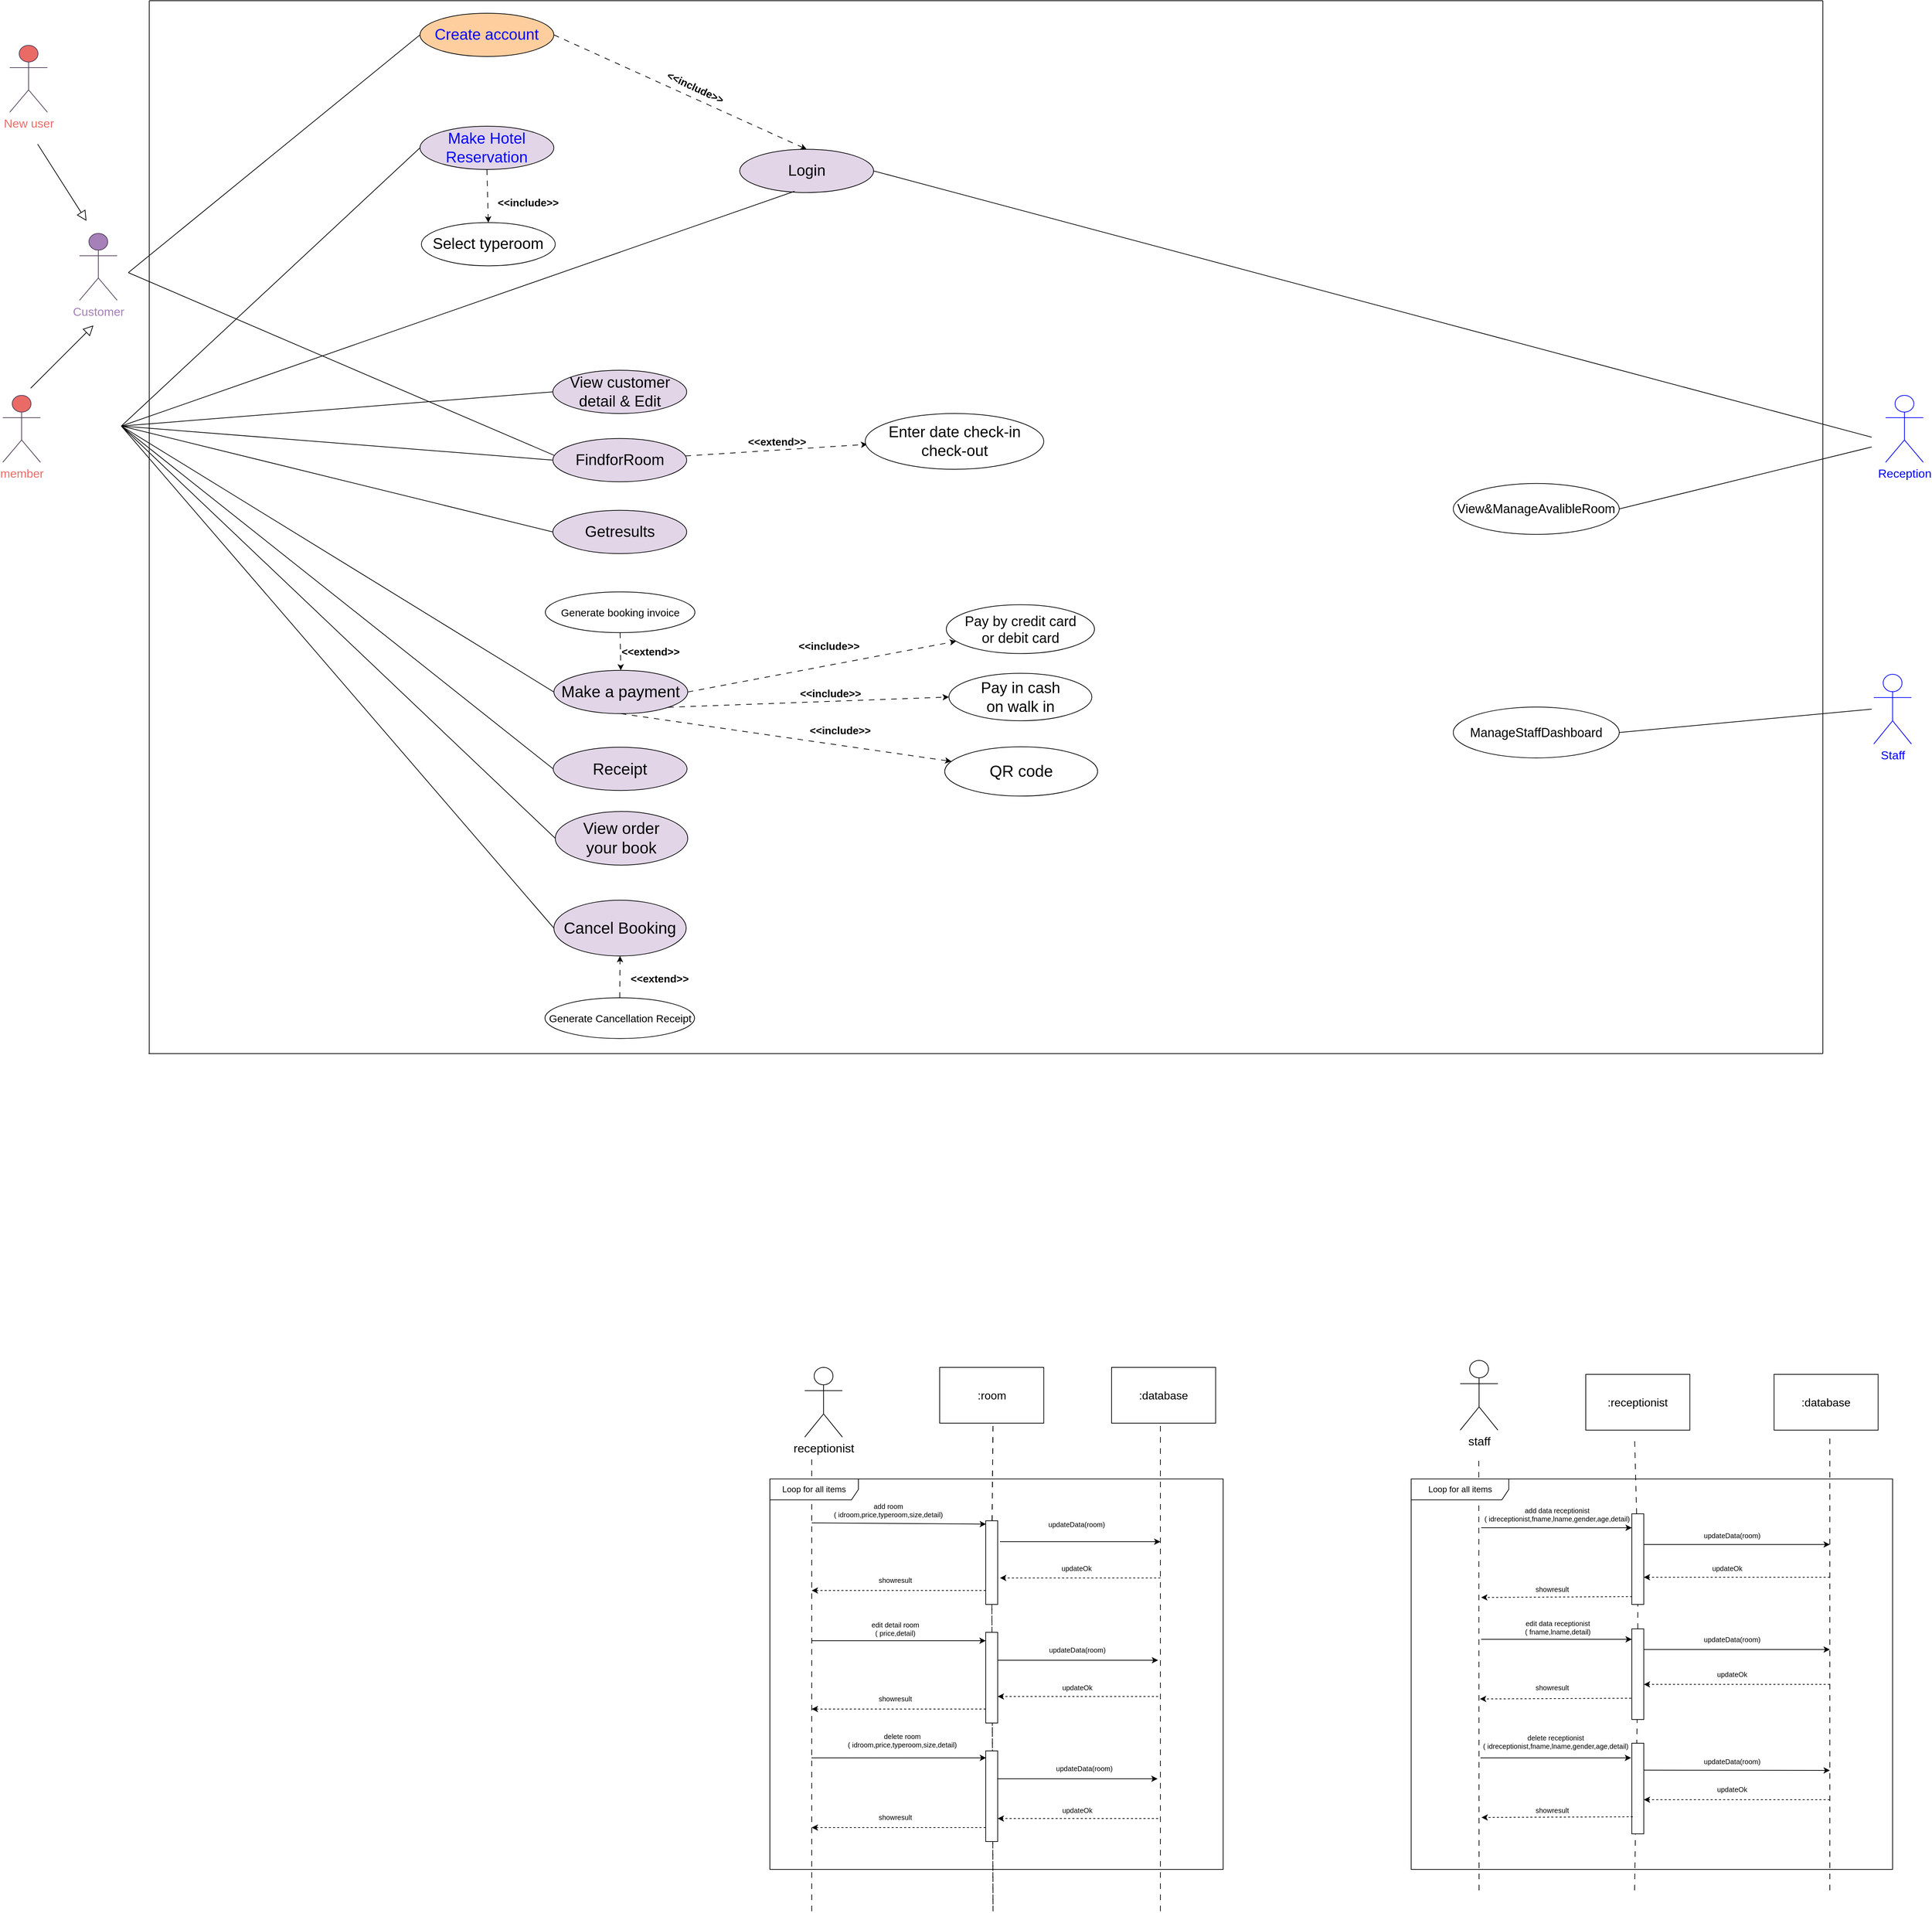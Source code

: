 <mxfile version="23.1.2" type="github">
  <diagram name="Page-1" id="PbKWOQbX_1PaZ53Zm29W">
    <mxGraphModel dx="5101" dy="3103" grid="1" gridSize="10" guides="1" tooltips="1" connect="1" arrows="1" fold="1" page="1" pageScale="1" pageWidth="2336" pageHeight="1654" background="#ffffff" math="0" shadow="0">
      <root>
        <mxCell id="0" />
        <mxCell id="1" parent="0" />
        <mxCell id="sUf9XbAU1CUpJkNU1rNn-33" style="rounded=0;orthogonalLoop=1;jettySize=auto;html=1;exitX=1;exitY=0.5;exitDx=0;exitDy=0;entryX=0.5;entryY=0;entryDx=0;entryDy=0;dashed=1;dashPattern=8 8;" parent="1" source="abd4hCFFGXDO6NItZaRm-3" target="abd4hCFFGXDO6NItZaRm-5" edge="1">
          <mxGeometry relative="1" as="geometry" />
        </mxCell>
        <mxCell id="abd4hCFFGXDO6NItZaRm-3" value="&lt;font style=&quot;font-size: 22px;&quot;&gt;Create account&lt;/font&gt;" style="ellipse;whiteSpace=wrap;html=1;fillColor=#FFCE9F;fontColor=#0000FF;" parent="1" vertex="1">
          <mxGeometry x="138.25" y="-62" width="192" height="62" as="geometry" />
        </mxCell>
        <mxCell id="abd4hCFFGXDO6NItZaRm-5" value="&lt;font style=&quot;font-size: 22px;&quot;&gt;Login&lt;/font&gt;" style="ellipse;whiteSpace=wrap;html=1;fillColor=#E1D5E7;" parent="1" vertex="1">
          <mxGeometry x="596.75" y="133.1" width="192" height="62" as="geometry" />
        </mxCell>
        <mxCell id="HL9QSUcujs9zinH3Ey6S-14" style="edgeStyle=none;shape=connector;rounded=0;orthogonalLoop=1;jettySize=auto;html=1;exitX=0;exitY=0.5;exitDx=0;exitDy=0;labelBackgroundColor=default;fontFamily=Helvetica;fontSize=11;fontColor=default;endArrow=none;endFill=0;" parent="1" source="abd4hCFFGXDO6NItZaRm-7" edge="1">
          <mxGeometry relative="1" as="geometry">
            <mxPoint x="-290" y="530" as="targetPoint" />
          </mxGeometry>
        </mxCell>
        <mxCell id="abd4hCFFGXDO6NItZaRm-7" value="&lt;font style=&quot;font-size: 22px;&quot;&gt;Make Hotel Reservation&lt;/font&gt;" style="ellipse;whiteSpace=wrap;html=1;fillColor=#E1D5E7;fontColor=#0000FF;" parent="1" vertex="1">
          <mxGeometry x="138.25" y="100" width="192" height="62" as="geometry" />
        </mxCell>
        <mxCell id="HL9QSUcujs9zinH3Ey6S-13" style="edgeStyle=none;shape=connector;rounded=0;orthogonalLoop=1;jettySize=auto;html=1;exitX=0;exitY=0.5;exitDx=0;exitDy=0;labelBackgroundColor=default;fontFamily=Helvetica;fontSize=11;fontColor=default;endArrow=none;endFill=0;" parent="1" source="abd4hCFFGXDO6NItZaRm-8" edge="1">
          <mxGeometry relative="1" as="geometry">
            <mxPoint x="-290" y="530" as="targetPoint" />
          </mxGeometry>
        </mxCell>
        <mxCell id="sUf9XbAU1CUpJkNU1rNn-21" value="" style="rounded=0;orthogonalLoop=1;jettySize=auto;html=1;dashed=1;dashPattern=8 8;strokeColor=#000000;" parent="1" source="abd4hCFFGXDO6NItZaRm-8" edge="1">
          <mxGeometry relative="1" as="geometry">
            <mxPoint x="779.588" y="556.277" as="targetPoint" />
          </mxGeometry>
        </mxCell>
        <mxCell id="abd4hCFFGXDO6NItZaRm-8" value="&lt;font style=&quot;font-size: 22px;&quot;&gt;FindforRoom&lt;/font&gt;" style="ellipse;whiteSpace=wrap;html=1;fillColor=#E1D5E7;" parent="1" vertex="1">
          <mxGeometry x="328.75" y="547.9" width="192" height="62" as="geometry" />
        </mxCell>
        <mxCell id="abd4hCFFGXDO6NItZaRm-9" value="&lt;font color=&quot;#a680b8&quot; style=&quot;font-size: 17px;&quot;&gt;Customer&lt;/font&gt;" style="shape=umlActor;verticalLabelPosition=bottom;verticalAlign=top;html=1;outlineConnect=0;strokeColor=#4E3C57;fillColor=#A680B8;" parent="1" vertex="1">
          <mxGeometry x="-350" y="253.73" width="54" height="96" as="geometry" />
        </mxCell>
        <mxCell id="HL9QSUcujs9zinH3Ey6S-16" style="edgeStyle=none;shape=connector;rounded=0;orthogonalLoop=1;jettySize=auto;html=1;exitX=0;exitY=0.5;exitDx=0;exitDy=0;labelBackgroundColor=default;fontFamily=Helvetica;fontSize=11;fontColor=default;endArrow=none;endFill=0;" parent="1" source="abd4hCFFGXDO6NItZaRm-10" edge="1">
          <mxGeometry relative="1" as="geometry">
            <mxPoint x="-290" y="530" as="targetPoint" />
          </mxGeometry>
        </mxCell>
        <mxCell id="sUf9XbAU1CUpJkNU1rNn-3" style="rounded=0;orthogonalLoop=1;jettySize=auto;html=1;exitX=0.5;exitY=1;exitDx=0;exitDy=0;dashed=1;dashPattern=8 8;strokeColor=#000000;" parent="1" source="abd4hCFFGXDO6NItZaRm-10" target="sUf9XbAU1CUpJkNU1rNn-2" edge="1">
          <mxGeometry relative="1" as="geometry" />
        </mxCell>
        <mxCell id="abd4hCFFGXDO6NItZaRm-10" value="&lt;font style=&quot;font-size: 23px;&quot;&gt;Make a payment&lt;/font&gt;" style="ellipse;whiteSpace=wrap;html=1;fillColor=#E1D5E7;" parent="1" vertex="1">
          <mxGeometry x="330.25" y="880.43" width="192" height="62" as="geometry" />
        </mxCell>
        <mxCell id="HL9QSUcujs9zinH3Ey6S-19" style="edgeStyle=none;shape=connector;rounded=0;orthogonalLoop=1;jettySize=auto;html=1;exitX=0;exitY=0.5;exitDx=0;exitDy=0;labelBackgroundColor=default;fontFamily=Helvetica;fontSize=11;fontColor=default;endArrow=none;endFill=0;" parent="1" source="abd4hCFFGXDO6NItZaRm-12" edge="1">
          <mxGeometry relative="1" as="geometry">
            <mxPoint x="-290" y="530" as="targetPoint" />
          </mxGeometry>
        </mxCell>
        <mxCell id="abd4hCFFGXDO6NItZaRm-12" value="&lt;font style=&quot;font-size: 23px;&quot;&gt;View order&lt;br&gt;your book&lt;/font&gt;" style="ellipse;whiteSpace=wrap;html=1;fillColor=#E1D5E7;" parent="1" vertex="1">
          <mxGeometry x="332.25" y="1082.75" width="190" height="77" as="geometry" />
        </mxCell>
        <mxCell id="HL9QSUcujs9zinH3Ey6S-21" style="edgeStyle=none;shape=connector;rounded=0;orthogonalLoop=1;jettySize=auto;html=1;exitX=0;exitY=0.5;exitDx=0;exitDy=0;labelBackgroundColor=default;fontFamily=Helvetica;fontSize=11;fontColor=default;endArrow=none;endFill=0;" parent="1" source="abd4hCFFGXDO6NItZaRm-14" edge="1">
          <mxGeometry relative="1" as="geometry">
            <mxPoint x="-290" y="530" as="targetPoint" />
          </mxGeometry>
        </mxCell>
        <mxCell id="abd4hCFFGXDO6NItZaRm-14" value="&lt;span style=&quot;font-size: 23px;&quot;&gt;Cancel Booking&lt;/span&gt;" style="ellipse;whiteSpace=wrap;html=1;fillColor=#E1D5E7;" parent="1" vertex="1">
          <mxGeometry x="330.25" y="1210" width="189.75" height="80" as="geometry" />
        </mxCell>
        <mxCell id="abd4hCFFGXDO6NItZaRm-17" value="&lt;font style=&quot;font-size: 22px;&quot;&gt;Select typeroom&lt;/font&gt;" style="ellipse;whiteSpace=wrap;html=1;" parent="1" vertex="1">
          <mxGeometry x="140.25" y="238.21" width="192" height="62" as="geometry" />
        </mxCell>
        <mxCell id="abd4hCFFGXDO6NItZaRm-24" value="&lt;font style=&quot;font-size: 20px;&quot;&gt;Pay by credit card&lt;br&gt;or debit card&lt;/font&gt;" style="ellipse;whiteSpace=wrap;html=1;" parent="1" vertex="1">
          <mxGeometry x="893" y="786.27" width="212.5" height="70" as="geometry" />
        </mxCell>
        <mxCell id="abd4hCFFGXDO6NItZaRm-25" value="&lt;font style=&quot;font-size: 22px;&quot;&gt;Pay in cash&lt;br&gt;on walk in&lt;/font&gt;" style="ellipse;whiteSpace=wrap;html=1;" parent="1" vertex="1">
          <mxGeometry x="896.75" y="884.64" width="205" height="68" as="geometry" />
        </mxCell>
        <mxCell id="abd4hCFFGXDO6NItZaRm-28" value="&lt;font color=&quot;#0000ff&quot; style=&quot;font-size: 17px;&quot;&gt;Reception&lt;/font&gt;" style="shape=umlActor;verticalLabelPosition=bottom;verticalAlign=top;html=1;outlineConnect=0;fillColor=none;strokeColor=#0000FF;" parent="1" vertex="1">
          <mxGeometry x="2240" y="486" width="54" height="96" as="geometry" />
        </mxCell>
        <mxCell id="abd4hCFFGXDO6NItZaRm-45" value="&lt;font color=&quot;#0000ff&quot; style=&quot;font-size: 17px;&quot;&gt;Staff&lt;/font&gt;" style="shape=umlActor;verticalLabelPosition=bottom;verticalAlign=top;html=1;outlineConnect=0;strokeColor=#0000FF;" parent="1" vertex="1">
          <mxGeometry x="2223" y="886" width="54" height="100" as="geometry" />
        </mxCell>
        <mxCell id="HL9QSUcujs9zinH3Ey6S-56" value="&lt;span style=&quot;font-size: 15px;&quot;&gt;&lt;b&gt;&amp;lt;&amp;lt;include&amp;gt;&amp;gt;&lt;/b&gt;&lt;/span&gt;" style="text;html=1;strokeColor=none;fillColor=none;align=center;verticalAlign=middle;whiteSpace=wrap;rounded=0;fontSize=11;fontFamily=Helvetica;fontColor=default;rotation=0;" parent="1" vertex="1">
          <mxGeometry x="695.14" y="833.01" width="60" height="23.26" as="geometry" />
        </mxCell>
        <mxCell id="GftgdVyr85LCpUTzxrJk-7" style="edgeStyle=none;shape=connector;rounded=0;orthogonalLoop=1;jettySize=auto;html=1;exitX=1;exitY=0.5;exitDx=0;exitDy=0;labelBackgroundColor=default;fontFamily=Helvetica;fontSize=11;fontColor=default;endArrow=none;endFill=0;strokeColor=#000000;" parent="1" source="GftgdVyr85LCpUTzxrJk-8" edge="1">
          <mxGeometry relative="1" as="geometry">
            <mxPoint x="2220" y="936" as="targetPoint" />
          </mxGeometry>
        </mxCell>
        <mxCell id="GftgdVyr85LCpUTzxrJk-8" value="&lt;font style=&quot;font-size: 18px;&quot;&gt;ManageStaffDashboard&lt;/font&gt;" style="ellipse;whiteSpace=wrap;html=1;strokeColor=#000000;fillColor=#FFFFFF;" parent="1" vertex="1">
          <mxGeometry x="1620" y="933" width="238" height="73" as="geometry" />
        </mxCell>
        <mxCell id="GftgdVyr85LCpUTzxrJk-20" style="edgeStyle=none;shape=connector;rounded=0;orthogonalLoop=1;jettySize=auto;html=1;labelBackgroundColor=default;fontFamily=Helvetica;fontSize=11;fontColor=default;endArrow=none;endFill=0;exitX=1;exitY=0.5;exitDx=0;exitDy=0;" parent="1" source="abd4hCFFGXDO6NItZaRm-5" edge="1">
          <mxGeometry relative="1" as="geometry">
            <mxPoint x="2220" y="546" as="targetPoint" />
            <mxPoint x="1830" y="326" as="sourcePoint" />
          </mxGeometry>
        </mxCell>
        <mxCell id="plUVZPzh_fyqtbzstCr8-10" value="" style="endArrow=none;html=1;rounded=0;" parent="1" edge="1">
          <mxGeometry width="50" height="50" relative="1" as="geometry">
            <mxPoint x="-250" y="1430" as="sourcePoint" />
            <mxPoint x="-250" y="-80" as="targetPoint" />
          </mxGeometry>
        </mxCell>
        <mxCell id="plUVZPzh_fyqtbzstCr8-11" value="" style="endArrow=none;html=1;rounded=0;" parent="1" edge="1">
          <mxGeometry width="50" height="50" relative="1" as="geometry">
            <mxPoint x="-250" y="-80" as="sourcePoint" />
            <mxPoint x="2150" y="-80" as="targetPoint" />
          </mxGeometry>
        </mxCell>
        <mxCell id="plUVZPzh_fyqtbzstCr8-12" value="" style="endArrow=none;html=1;rounded=0;" parent="1" edge="1">
          <mxGeometry width="50" height="50" relative="1" as="geometry">
            <mxPoint x="2150" y="1430" as="sourcePoint" />
            <mxPoint x="2150" y="-80" as="targetPoint" />
          </mxGeometry>
        </mxCell>
        <mxCell id="plUVZPzh_fyqtbzstCr8-13" value="" style="endArrow=none;html=1;rounded=0;" parent="1" edge="1">
          <mxGeometry width="50" height="50" relative="1" as="geometry">
            <mxPoint x="-251" y="1430" as="sourcePoint" />
            <mxPoint x="2150" y="1430" as="targetPoint" />
          </mxGeometry>
        </mxCell>
        <mxCell id="XAenuANLJw4w3M3-tW0u-19" style="edgeStyle=none;shape=connector;rounded=0;orthogonalLoop=1;jettySize=auto;html=1;exitX=1;exitY=0.5;exitDx=0;exitDy=0;labelBackgroundColor=default;fontFamily=Helvetica;fontSize=11;fontColor=default;endArrow=classic;endFill=1;dashed=1;dashPattern=8 8;" parent="1" source="abd4hCFFGXDO6NItZaRm-10" target="abd4hCFFGXDO6NItZaRm-24" edge="1">
          <mxGeometry relative="1" as="geometry">
            <mxPoint x="702.25" y="804.19" as="sourcePoint" />
            <mxPoint x="870.25" y="804.64" as="targetPoint" />
          </mxGeometry>
        </mxCell>
        <mxCell id="XAenuANLJw4w3M3-tW0u-20" style="edgeStyle=none;shape=connector;rounded=0;orthogonalLoop=1;jettySize=auto;html=1;exitX=1;exitY=1;exitDx=0;exitDy=0;labelBackgroundColor=default;fontFamily=Helvetica;fontSize=11;fontColor=default;endArrow=classic;endFill=1;dashed=1;dashPattern=8 8;entryX=0;entryY=0.5;entryDx=0;entryDy=0;" parent="1" source="abd4hCFFGXDO6NItZaRm-10" target="abd4hCFFGXDO6NItZaRm-25" edge="1">
          <mxGeometry relative="1" as="geometry">
            <mxPoint x="1115.25" y="804.11" as="sourcePoint" />
            <mxPoint x="1270.25" y="804.64" as="targetPoint" />
          </mxGeometry>
        </mxCell>
        <mxCell id="XAenuANLJw4w3M3-tW0u-22" value="&lt;font style=&quot;font-size: 18px;&quot;&gt;View&amp;amp;ManageAvalibleRoom&lt;/font&gt;" style="ellipse;whiteSpace=wrap;html=1;strokeColor=#000000;fillColor=#FFFFFF;" parent="1" vertex="1">
          <mxGeometry x="1620" y="612.4" width="238" height="73" as="geometry" />
        </mxCell>
        <mxCell id="XAenuANLJw4w3M3-tW0u-23" style="edgeStyle=none;shape=connector;rounded=0;orthogonalLoop=1;jettySize=auto;html=1;exitX=1;exitY=0.5;exitDx=0;exitDy=0;labelBackgroundColor=default;fontFamily=Helvetica;fontSize=11;fontColor=default;endArrow=none;endFill=0;strokeColor=#000000;" parent="1" source="XAenuANLJw4w3M3-tW0u-22" edge="1">
          <mxGeometry relative="1" as="geometry">
            <mxPoint x="2220" y="560" as="targetPoint" />
            <mxPoint x="2018" y="618" as="sourcePoint" />
          </mxGeometry>
        </mxCell>
        <mxCell id="XAenuANLJw4w3M3-tW0u-25" value="&lt;span style=&quot;font-size: 23px;&quot;&gt;Receipt&lt;/span&gt;" style="ellipse;whiteSpace=wrap;html=1;fillColor=#E1D5E7;" parent="1" vertex="1">
          <mxGeometry x="329.25" y="990.64" width="192" height="62" as="geometry" />
        </mxCell>
        <mxCell id="XAenuANLJw4w3M3-tW0u-26" style="edgeStyle=none;shape=connector;rounded=0;orthogonalLoop=1;jettySize=auto;html=1;exitX=0;exitY=0.5;exitDx=0;exitDy=0;labelBackgroundColor=default;fontFamily=Helvetica;fontSize=11;fontColor=default;endArrow=none;endFill=0;" parent="1" source="XAenuANLJw4w3M3-tW0u-25" edge="1">
          <mxGeometry relative="1" as="geometry">
            <mxPoint x="-290" y="530" as="targetPoint" />
            <mxPoint x="430" y="1054" as="sourcePoint" />
          </mxGeometry>
        </mxCell>
        <mxCell id="sUf9XbAU1CUpJkNU1rNn-2" value="&lt;font style=&quot;font-size: 23px;&quot;&gt;QR code&lt;/font&gt;" style="ellipse;whiteSpace=wrap;html=1;fillColor=#FFFFFF;" parent="1" vertex="1">
          <mxGeometry x="890.75" y="990" width="219.25" height="70.64" as="geometry" />
        </mxCell>
        <mxCell id="sUf9XbAU1CUpJkNU1rNn-4" value="&lt;span style=&quot;font-size: 15px;&quot;&gt;&lt;b&gt;&amp;lt;&amp;lt;include&amp;gt;&amp;gt;&lt;/b&gt;&lt;/span&gt;" style="text;html=1;strokeColor=none;fillColor=none;align=center;verticalAlign=middle;whiteSpace=wrap;rounded=0;fontSize=11;fontFamily=Helvetica;fontColor=default;rotation=0;" parent="1" vertex="1">
          <mxGeometry x="675.89" y="900" width="101.57" height="25.79" as="geometry" />
        </mxCell>
        <mxCell id="sUf9XbAU1CUpJkNU1rNn-20" value="&lt;font style=&quot;font-size: 22px;&quot;&gt;Enter date check-in&lt;br&gt;check-out&lt;br&gt;&lt;/font&gt;" style="ellipse;whiteSpace=wrap;html=1;fillColor=#FFFFFF;" parent="1" vertex="1">
          <mxGeometry x="776.75" y="512" width="256" height="80" as="geometry" />
        </mxCell>
        <mxCell id="sUf9XbAU1CUpJkNU1rNn-22" value="&lt;span style=&quot;font-size: 15px;&quot;&gt;&lt;b&gt;&amp;lt;&amp;lt;extend&amp;gt;&amp;gt;&lt;/b&gt;&lt;/span&gt;" style="text;html=1;strokeColor=none;fillColor=none;align=center;verticalAlign=middle;whiteSpace=wrap;rounded=0;fontSize=11;fontFamily=Helvetica;fontColor=default;rotation=0;" parent="1" vertex="1">
          <mxGeometry x="596.75" y="537.9" width="106.89" height="28.21" as="geometry" />
        </mxCell>
        <mxCell id="sUf9XbAU1CUpJkNU1rNn-23" style="edgeStyle=none;shape=connector;rounded=0;orthogonalLoop=1;jettySize=auto;html=1;labelBackgroundColor=default;fontFamily=Helvetica;fontSize=11;fontColor=default;endArrow=none;endFill=0;exitX=0;exitY=0.5;exitDx=0;exitDy=0;" parent="1" source="sUf9XbAU1CUpJkNU1rNn-24" edge="1">
          <mxGeometry relative="1" as="geometry">
            <mxPoint x="-290" y="530" as="targetPoint" />
            <mxPoint x="410" y="410" as="sourcePoint" />
          </mxGeometry>
        </mxCell>
        <mxCell id="sUf9XbAU1CUpJkNU1rNn-24" value="&lt;font style=&quot;font-size: 22px;&quot;&gt;Getresults&lt;/font&gt;" style="ellipse;whiteSpace=wrap;html=1;fillColor=#E1D5E7;" parent="1" vertex="1">
          <mxGeometry x="328.75" y="650.9" width="192" height="62" as="geometry" />
        </mxCell>
        <mxCell id="k06xVZVF5IvoQffH03tP-1" value="" style="endArrow=classic;html=1;rounded=0;exitX=0.5;exitY=1;exitDx=0;exitDy=0;entryX=0.5;entryY=0;entryDx=0;entryDy=0;dashed=1;dashPattern=8 8;" parent="1" source="abd4hCFFGXDO6NItZaRm-7" target="abd4hCFFGXDO6NItZaRm-17" edge="1">
          <mxGeometry width="50" height="50" relative="1" as="geometry">
            <mxPoint x="119" y="308.21" as="sourcePoint" />
            <mxPoint x="169" y="258.21" as="targetPoint" />
          </mxGeometry>
        </mxCell>
        <mxCell id="k06xVZVF5IvoQffH03tP-2" value="&lt;span style=&quot;font-size: 15px;&quot;&gt;&lt;b&gt;&amp;lt;&amp;lt;include&amp;gt;&amp;gt;&lt;/b&gt;&lt;/span&gt;" style="text;html=1;strokeColor=none;fillColor=none;align=center;verticalAlign=middle;whiteSpace=wrap;rounded=0;fontSize=11;fontFamily=Helvetica;fontColor=default;rotation=0;" parent="1" vertex="1">
          <mxGeometry x="240.0" y="195.1" width="106.89" height="28.21" as="geometry" />
        </mxCell>
        <mxCell id="k06xVZVF5IvoQffH03tP-3" value="" style="endArrow=none;html=1;rounded=0;entryX=0;entryY=0.5;entryDx=0;entryDy=0;" parent="1" target="k06xVZVF5IvoQffH03tP-4" edge="1">
          <mxGeometry width="50" height="50" relative="1" as="geometry">
            <mxPoint x="-290" y="530" as="sourcePoint" />
            <mxPoint x="270" y="490" as="targetPoint" />
          </mxGeometry>
        </mxCell>
        <mxCell id="k06xVZVF5IvoQffH03tP-4" value="&lt;font style=&quot;font-size: 22px;&quot;&gt;View customer detail &amp;amp; Edit&lt;/font&gt;" style="ellipse;whiteSpace=wrap;html=1;fillColor=#E1D5E7;" parent="1" vertex="1">
          <mxGeometry x="328.75" y="450" width="192" height="62" as="geometry" />
        </mxCell>
        <mxCell id="k06xVZVF5IvoQffH03tP-6" value="&lt;font style=&quot;font-size: 15px;&quot;&gt;Generate booking invoice&lt;/font&gt;" style="ellipse;whiteSpace=wrap;html=1;" parent="1" vertex="1">
          <mxGeometry x="318" y="767.9" width="214.5" height="58.37" as="geometry" />
        </mxCell>
        <mxCell id="k06xVZVF5IvoQffH03tP-7" style="edgeStyle=none;shape=connector;rounded=0;orthogonalLoop=1;jettySize=auto;html=1;exitX=0.5;exitY=1;exitDx=0;exitDy=0;labelBackgroundColor=default;fontFamily=Helvetica;fontSize=11;fontColor=default;endArrow=classic;endFill=1;dashed=1;dashPattern=8 8;entryX=0.5;entryY=0;entryDx=0;entryDy=0;" parent="1" source="k06xVZVF5IvoQffH03tP-6" target="abd4hCFFGXDO6NItZaRm-10" edge="1">
          <mxGeometry relative="1" as="geometry">
            <mxPoint x="431.25" y="854.64" as="sourcePoint" />
            <mxPoint x="599.25" y="855.09" as="targetPoint" />
          </mxGeometry>
        </mxCell>
        <mxCell id="k06xVZVF5IvoQffH03tP-8" value="&lt;span style=&quot;font-size: 15px;&quot;&gt;&lt;b&gt;&amp;lt;&amp;lt;extend&amp;gt;&amp;gt;&lt;/b&gt;&lt;/span&gt;" style="text;html=1;strokeColor=none;fillColor=none;align=center;verticalAlign=middle;whiteSpace=wrap;rounded=0;fontSize=11;fontFamily=Helvetica;fontColor=default;rotation=0;" parent="1" vertex="1">
          <mxGeometry x="439.25" y="841.64" width="60" height="23.26" as="geometry" />
        </mxCell>
        <mxCell id="k06xVZVF5IvoQffH03tP-10" value="&lt;font style=&quot;font-size: 15px;&quot;&gt;Generate Cancellation Receipt&lt;/font&gt;" style="ellipse;whiteSpace=wrap;html=1;" parent="1" vertex="1">
          <mxGeometry x="317.5" y="1350" width="214.5" height="58.37" as="geometry" />
        </mxCell>
        <mxCell id="k06xVZVF5IvoQffH03tP-11" value="" style="endArrow=classic;html=1;rounded=0;exitX=0.5;exitY=0;exitDx=0;exitDy=0;entryX=0.5;entryY=1;entryDx=0;entryDy=0;dashed=1;dashPattern=8 8;" parent="1" source="k06xVZVF5IvoQffH03tP-10" target="abd4hCFFGXDO6NItZaRm-14" edge="1">
          <mxGeometry width="50" height="50" relative="1" as="geometry">
            <mxPoint x="560" y="1360" as="sourcePoint" />
            <mxPoint x="610" y="1310" as="targetPoint" />
          </mxGeometry>
        </mxCell>
        <mxCell id="k06xVZVF5IvoQffH03tP-12" value="&lt;span style=&quot;font-size: 15px;&quot;&gt;&lt;b&gt;&amp;lt;&amp;lt;extend&amp;gt;&amp;gt;&lt;/b&gt;&lt;/span&gt;" style="text;html=1;strokeColor=none;fillColor=none;align=center;verticalAlign=middle;whiteSpace=wrap;rounded=0;fontSize=11;fontFamily=Helvetica;fontColor=default;rotation=0;" parent="1" vertex="1">
          <mxGeometry x="452.11" y="1310" width="60" height="23.26" as="geometry" />
        </mxCell>
        <mxCell id="k06xVZVF5IvoQffH03tP-13" value="&lt;span style=&quot;font-size: 15px;&quot;&gt;&lt;b&gt;&amp;lt;&amp;lt;include&amp;gt;&amp;gt;&lt;/b&gt;&lt;/span&gt;" style="text;html=1;strokeColor=none;fillColor=none;align=center;verticalAlign=middle;whiteSpace=wrap;rounded=0;fontSize=11;fontFamily=Helvetica;fontColor=default;rotation=0;" parent="1" vertex="1">
          <mxGeometry x="690" y="952.64" width="101.57" height="25.79" as="geometry" />
        </mxCell>
        <mxCell id="k06xVZVF5IvoQffH03tP-17" value="&lt;font color=&quot;#ea6b66&quot; style=&quot;font-size: 17px;&quot;&gt;New user&lt;/font&gt;" style="shape=umlActor;verticalLabelPosition=bottom;verticalAlign=top;html=1;outlineConnect=0;strokeColor=#4E3C57;fillColor=#EA6B66;" parent="1" vertex="1">
          <mxGeometry x="-450" y="-16.06" width="54" height="96" as="geometry" />
        </mxCell>
        <mxCell id="k06xVZVF5IvoQffH03tP-19" value="" style="endArrow=block;endFill=0;endSize=12;html=1;rounded=0;" parent="1" edge="1">
          <mxGeometry width="160" relative="1" as="geometry">
            <mxPoint x="-410" y="125.73" as="sourcePoint" />
            <mxPoint x="-340" y="235.73" as="targetPoint" />
          </mxGeometry>
        </mxCell>
        <mxCell id="k06xVZVF5IvoQffH03tP-20" value="&lt;font color=&quot;#ea6b66&quot; style=&quot;font-size: 17px;&quot;&gt;member&lt;/font&gt;" style="shape=umlActor;verticalLabelPosition=bottom;verticalAlign=top;html=1;outlineConnect=0;strokeColor=#4E3C57;fillColor=#EA6B66;" parent="1" vertex="1">
          <mxGeometry x="-460" y="486" width="54" height="96" as="geometry" />
        </mxCell>
        <mxCell id="k06xVZVF5IvoQffH03tP-21" value="" style="endArrow=block;endFill=0;endSize=12;html=1;rounded=0;" parent="1" edge="1">
          <mxGeometry width="160" relative="1" as="geometry">
            <mxPoint x="-420" y="475.73" as="sourcePoint" />
            <mxPoint x="-330" y="385.73" as="targetPoint" />
          </mxGeometry>
        </mxCell>
        <mxCell id="k06xVZVF5IvoQffH03tP-26" style="edgeStyle=none;shape=connector;rounded=0;orthogonalLoop=1;jettySize=auto;html=1;labelBackgroundColor=default;fontFamily=Helvetica;fontSize=11;fontColor=default;endArrow=none;endFill=0;exitX=0;exitY=0.5;exitDx=0;exitDy=0;" parent="1" source="abd4hCFFGXDO6NItZaRm-3" edge="1">
          <mxGeometry relative="1" as="geometry">
            <mxPoint x="-280" y="310" as="targetPoint" />
            <mxPoint x="50" y="60" as="sourcePoint" />
          </mxGeometry>
        </mxCell>
        <mxCell id="k06xVZVF5IvoQffH03tP-27" style="edgeStyle=none;shape=connector;rounded=0;orthogonalLoop=1;jettySize=auto;html=1;labelBackgroundColor=default;fontFamily=Helvetica;fontSize=11;fontColor=default;endArrow=none;endFill=0;exitX=0.009;exitY=0.388;exitDx=0;exitDy=0;exitPerimeter=0;" parent="1" source="abd4hCFFGXDO6NItZaRm-8" edge="1">
          <mxGeometry relative="1" as="geometry">
            <mxPoint x="-280" y="310" as="targetPoint" />
            <mxPoint x="148" y="-21" as="sourcePoint" />
          </mxGeometry>
        </mxCell>
        <mxCell id="k06xVZVF5IvoQffH03tP-28" value="&lt;span style=&quot;font-size: 15px;&quot;&gt;&lt;b&gt;&amp;lt;&amp;lt;include&amp;gt;&amp;gt;&lt;/b&gt;&lt;/span&gt;" style="text;html=1;strokeColor=none;fillColor=none;align=center;verticalAlign=middle;whiteSpace=wrap;rounded=0;fontSize=11;fontFamily=Helvetica;fontColor=default;rotation=25;" parent="1" vertex="1">
          <mxGeometry x="480.0" y="30" width="106.89" height="28.21" as="geometry" />
        </mxCell>
        <mxCell id="k06xVZVF5IvoQffH03tP-29" style="edgeStyle=none;shape=connector;rounded=0;orthogonalLoop=1;jettySize=auto;html=1;exitX=0.409;exitY=0.972;exitDx=0;exitDy=0;labelBackgroundColor=default;fontFamily=Helvetica;fontSize=11;fontColor=default;endArrow=none;endFill=0;exitPerimeter=0;" parent="1" source="abd4hCFFGXDO6NItZaRm-5" edge="1">
          <mxGeometry relative="1" as="geometry">
            <mxPoint x="-290" y="530" as="targetPoint" />
            <mxPoint x="148" y="141" as="sourcePoint" />
          </mxGeometry>
        </mxCell>
        <mxCell id="LDZYVJZa4g1esqXV7Ub2-2" value="&lt;font style=&quot;font-size: 17px;&quot;&gt;staff&lt;/font&gt;" style="shape=umlActor;verticalLabelPosition=bottom;verticalAlign=top;html=1;outlineConnect=0;strokeColor=#000000;" vertex="1" parent="1">
          <mxGeometry x="1630" y="1870" width="54" height="100" as="geometry" />
        </mxCell>
        <mxCell id="LDZYVJZa4g1esqXV7Ub2-5" value="&lt;span style=&quot;font-size: 16px;&quot;&gt;:room&lt;/span&gt;" style="rounded=0;whiteSpace=wrap;html=1;" vertex="1" parent="1">
          <mxGeometry x="883.5" y="1880" width="149.25" height="80" as="geometry" />
        </mxCell>
        <mxCell id="LDZYVJZa4g1esqXV7Ub2-6" value="" style="endArrow=none;html=1;rounded=0;dashed=1;dashPattern=8 8;" edge="1" parent="1">
          <mxGeometry width="50" height="50" relative="1" as="geometry">
            <mxPoint x="700" y="2660" as="sourcePoint" />
            <mxPoint x="700" y="2010" as="targetPoint" />
          </mxGeometry>
        </mxCell>
        <mxCell id="LDZYVJZa4g1esqXV7Ub2-7" value="" style="endArrow=none;html=1;rounded=0;dashed=1;dashPattern=8 8;" edge="1" parent="1" source="LDZYVJZa4g1esqXV7Ub2-13">
          <mxGeometry width="50" height="50" relative="1" as="geometry">
            <mxPoint x="960" y="2650" as="sourcePoint" />
            <mxPoint x="960" y="1960" as="targetPoint" />
          </mxGeometry>
        </mxCell>
        <mxCell id="LDZYVJZa4g1esqXV7Ub2-8" value="&lt;span style=&quot;font-size: 16px;&quot;&gt;:database&lt;/span&gt;" style="rounded=0;whiteSpace=wrap;html=1;" vertex="1" parent="1">
          <mxGeometry x="1130" y="1880" width="149.25" height="80" as="geometry" />
        </mxCell>
        <mxCell id="LDZYVJZa4g1esqXV7Ub2-9" value="" style="endArrow=none;html=1;rounded=0;dashed=1;dashPattern=8 8;" edge="1" parent="1" source="LDZYVJZa4g1esqXV7Ub2-13">
          <mxGeometry width="50" height="50" relative="1" as="geometry">
            <mxPoint x="960" y="2650" as="sourcePoint" />
            <mxPoint x="960" y="1960" as="targetPoint" />
          </mxGeometry>
        </mxCell>
        <mxCell id="LDZYVJZa4g1esqXV7Ub2-10" value="" style="endArrow=none;html=1;rounded=0;dashed=1;dashPattern=8 8;" edge="1" parent="1">
          <mxGeometry width="50" height="50" relative="1" as="geometry">
            <mxPoint x="1200" y="2660" as="sourcePoint" />
            <mxPoint x="1200" y="1960" as="targetPoint" />
          </mxGeometry>
        </mxCell>
        <mxCell id="LDZYVJZa4g1esqXV7Ub2-14" value="" style="endArrow=none;html=1;rounded=0;dashed=1;dashPattern=8 8;" edge="1" parent="1" target="LDZYVJZa4g1esqXV7Ub2-13">
          <mxGeometry width="50" height="50" relative="1" as="geometry">
            <mxPoint x="960" y="2650" as="sourcePoint" />
            <mxPoint x="960" y="1960" as="targetPoint" />
          </mxGeometry>
        </mxCell>
        <mxCell id="LDZYVJZa4g1esqXV7Ub2-15" value="" style="endArrow=none;html=1;rounded=0;dashed=1;dashPattern=8 8;" edge="1" parent="1" target="LDZYVJZa4g1esqXV7Ub2-13">
          <mxGeometry width="50" height="50" relative="1" as="geometry">
            <mxPoint x="960" y="2660" as="sourcePoint" />
            <mxPoint x="960" y="1960" as="targetPoint" />
          </mxGeometry>
        </mxCell>
        <mxCell id="LDZYVJZa4g1esqXV7Ub2-13" value="" style="rounded=0;whiteSpace=wrap;html=1;" vertex="1" parent="1">
          <mxGeometry x="949.53" y="2100" width="17.19" height="120" as="geometry" />
        </mxCell>
        <mxCell id="LDZYVJZa4g1esqXV7Ub2-19" value="Loop for all items" style="shape=umlFrame;whiteSpace=wrap;html=1;pointerEvents=0;width=127;height=30;" vertex="1" parent="1">
          <mxGeometry x="640" y="2040" width="650" height="560" as="geometry" />
        </mxCell>
        <mxCell id="LDZYVJZa4g1esqXV7Ub2-20" value="" style="endArrow=classic;html=1;rounded=0;entryX=0.021;entryY=0.04;entryDx=0;entryDy=0;entryPerimeter=0;" edge="1" parent="1" target="LDZYVJZa4g1esqXV7Ub2-13">
          <mxGeometry width="50" height="50" relative="1" as="geometry">
            <mxPoint x="700" y="2103" as="sourcePoint" />
            <mxPoint x="810" y="2120" as="targetPoint" />
          </mxGeometry>
        </mxCell>
        <mxCell id="LDZYVJZa4g1esqXV7Ub2-23" value="add room&lt;br style=&quot;font-size: 10px;&quot;&gt;( idroom,price,typeroom,size,detail)" style="text;html=1;strokeColor=none;fillColor=none;align=center;verticalAlign=middle;whiteSpace=wrap;rounded=0;fontSize=10;" vertex="1" parent="1">
          <mxGeometry x="710" y="2070" width="200" height="30" as="geometry" />
        </mxCell>
        <mxCell id="LDZYVJZa4g1esqXV7Ub2-25" value="" style="endArrow=classic;html=1;rounded=0;" edge="1" parent="1">
          <mxGeometry width="50" height="50" relative="1" as="geometry">
            <mxPoint x="970" y="2130" as="sourcePoint" />
            <mxPoint x="1200" y="2130" as="targetPoint" />
          </mxGeometry>
        </mxCell>
        <mxCell id="LDZYVJZa4g1esqXV7Ub2-26" value="updateData(room)" style="text;html=1;strokeColor=none;fillColor=none;align=center;verticalAlign=middle;whiteSpace=wrap;rounded=0;fontSize=10;" vertex="1" parent="1">
          <mxGeometry x="980" y="2090" width="200" height="30" as="geometry" />
        </mxCell>
        <mxCell id="LDZYVJZa4g1esqXV7Ub2-27" value="" style="endArrow=classic;html=1;rounded=0;entryX=1.191;entryY=0.683;entryDx=0;entryDy=0;dashed=1;entryPerimeter=0;" edge="1" parent="1" target="LDZYVJZa4g1esqXV7Ub2-13">
          <mxGeometry width="50" height="50" relative="1" as="geometry">
            <mxPoint x="1200" y="2182" as="sourcePoint" />
            <mxPoint x="1180" y="2140" as="targetPoint" />
          </mxGeometry>
        </mxCell>
        <mxCell id="LDZYVJZa4g1esqXV7Ub2-28" value="updateOk" style="text;html=1;strokeColor=none;fillColor=none;align=center;verticalAlign=middle;whiteSpace=wrap;rounded=0;fontSize=10;" vertex="1" parent="1">
          <mxGeometry x="980" y="2153" width="200" height="30" as="geometry" />
        </mxCell>
        <mxCell id="LDZYVJZa4g1esqXV7Ub2-29" value="" style="endArrow=classic;html=1;rounded=0;dashed=1;" edge="1" parent="1">
          <mxGeometry width="50" height="50" relative="1" as="geometry">
            <mxPoint x="949.53" y="2200" as="sourcePoint" />
            <mxPoint x="700" y="2200" as="targetPoint" />
          </mxGeometry>
        </mxCell>
        <mxCell id="LDZYVJZa4g1esqXV7Ub2-31" value="showresult" style="text;html=1;strokeColor=none;fillColor=none;align=center;verticalAlign=middle;whiteSpace=wrap;rounded=0;fontSize=10;" vertex="1" parent="1">
          <mxGeometry x="720" y="2170" width="200" height="30" as="geometry" />
        </mxCell>
        <mxCell id="LDZYVJZa4g1esqXV7Ub2-32" value="" style="rounded=0;whiteSpace=wrap;html=1;" vertex="1" parent="1">
          <mxGeometry x="949.53" y="2260" width="17.19" height="130" as="geometry" />
        </mxCell>
        <mxCell id="LDZYVJZa4g1esqXV7Ub2-33" value="" style="endArrow=classic;html=1;rounded=0;entryX=0.021;entryY=0.04;entryDx=0;entryDy=0;entryPerimeter=0;" edge="1" parent="1">
          <mxGeometry width="50" height="50" relative="1" as="geometry">
            <mxPoint x="700" y="2272" as="sourcePoint" />
            <mxPoint x="949.53" y="2272" as="targetPoint" />
          </mxGeometry>
        </mxCell>
        <mxCell id="LDZYVJZa4g1esqXV7Ub2-34" value="edit detail room&lt;br style=&quot;font-size: 10px;&quot;&gt;( price,detail)" style="text;html=1;strokeColor=none;fillColor=none;align=center;verticalAlign=middle;whiteSpace=wrap;rounded=0;fontSize=10;" vertex="1" parent="1">
          <mxGeometry x="720" y="2240" width="200" height="30" as="geometry" />
        </mxCell>
        <mxCell id="LDZYVJZa4g1esqXV7Ub2-35" value="" style="endArrow=classic;html=1;rounded=0;" edge="1" parent="1">
          <mxGeometry width="50" height="50" relative="1" as="geometry">
            <mxPoint x="966.72" y="2300" as="sourcePoint" />
            <mxPoint x="1196.72" y="2300" as="targetPoint" />
          </mxGeometry>
        </mxCell>
        <mxCell id="LDZYVJZa4g1esqXV7Ub2-37" value="updateData(room)" style="text;html=1;strokeColor=none;fillColor=none;align=center;verticalAlign=middle;whiteSpace=wrap;rounded=0;fontSize=10;" vertex="1" parent="1">
          <mxGeometry x="981" y="2270" width="200" height="30" as="geometry" />
        </mxCell>
        <mxCell id="LDZYVJZa4g1esqXV7Ub2-38" value="" style="endArrow=classic;html=1;rounded=0;entryX=1.191;entryY=0.683;entryDx=0;entryDy=0;dashed=1;entryPerimeter=0;" edge="1" parent="1">
          <mxGeometry width="50" height="50" relative="1" as="geometry">
            <mxPoint x="1196.72" y="2352" as="sourcePoint" />
            <mxPoint x="966.72" y="2352" as="targetPoint" />
          </mxGeometry>
        </mxCell>
        <mxCell id="LDZYVJZa4g1esqXV7Ub2-39" value="updateOk" style="text;html=1;strokeColor=none;fillColor=none;align=center;verticalAlign=middle;whiteSpace=wrap;rounded=0;fontSize=10;" vertex="1" parent="1">
          <mxGeometry x="981" y="2324" width="200" height="30" as="geometry" />
        </mxCell>
        <mxCell id="LDZYVJZa4g1esqXV7Ub2-40" value="" style="endArrow=classic;html=1;rounded=0;dashed=1;" edge="1" parent="1">
          <mxGeometry width="50" height="50" relative="1" as="geometry">
            <mxPoint x="949.53" y="2370" as="sourcePoint" />
            <mxPoint x="700" y="2370" as="targetPoint" />
          </mxGeometry>
        </mxCell>
        <mxCell id="LDZYVJZa4g1esqXV7Ub2-42" value="showresult" style="text;html=1;strokeColor=none;fillColor=none;align=center;verticalAlign=middle;whiteSpace=wrap;rounded=0;fontSize=10;" vertex="1" parent="1">
          <mxGeometry x="720" y="2340" width="200" height="30" as="geometry" />
        </mxCell>
        <mxCell id="LDZYVJZa4g1esqXV7Ub2-43" value="" style="rounded=0;whiteSpace=wrap;html=1;" vertex="1" parent="1">
          <mxGeometry x="949.53" y="2430" width="17.19" height="130" as="geometry" />
        </mxCell>
        <mxCell id="LDZYVJZa4g1esqXV7Ub2-44" value="" style="endArrow=classic;html=1;rounded=0;" edge="1" parent="1">
          <mxGeometry width="50" height="50" relative="1" as="geometry">
            <mxPoint x="699.53" y="2440" as="sourcePoint" />
            <mxPoint x="950" y="2440" as="targetPoint" />
          </mxGeometry>
        </mxCell>
        <mxCell id="LDZYVJZa4g1esqXV7Ub2-45" value="delete room&lt;br style=&quot;font-size: 10px;&quot;&gt;( idroom,price,typeroom,size,detail)" style="text;html=1;strokeColor=none;fillColor=none;align=center;verticalAlign=middle;whiteSpace=wrap;rounded=0;fontSize=10;" vertex="1" parent="1">
          <mxGeometry x="730" y="2400" width="200" height="30" as="geometry" />
        </mxCell>
        <mxCell id="LDZYVJZa4g1esqXV7Ub2-46" value="" style="endArrow=classic;html=1;rounded=0;" edge="1" parent="1">
          <mxGeometry width="50" height="50" relative="1" as="geometry">
            <mxPoint x="966" y="2470" as="sourcePoint" />
            <mxPoint x="1196" y="2470" as="targetPoint" />
          </mxGeometry>
        </mxCell>
        <mxCell id="LDZYVJZa4g1esqXV7Ub2-47" value="updateData(room)" style="text;html=1;strokeColor=none;fillColor=none;align=center;verticalAlign=middle;whiteSpace=wrap;rounded=0;fontSize=10;" vertex="1" parent="1">
          <mxGeometry x="991" y="2440" width="200" height="30" as="geometry" />
        </mxCell>
        <mxCell id="LDZYVJZa4g1esqXV7Ub2-48" value="" style="endArrow=classic;html=1;rounded=0;entryX=1.191;entryY=0.683;entryDx=0;entryDy=0;dashed=1;entryPerimeter=0;" edge="1" parent="1">
          <mxGeometry width="50" height="50" relative="1" as="geometry">
            <mxPoint x="1196.72" y="2527" as="sourcePoint" />
            <mxPoint x="966.72" y="2527" as="targetPoint" />
          </mxGeometry>
        </mxCell>
        <mxCell id="LDZYVJZa4g1esqXV7Ub2-49" value="updateOk" style="text;html=1;strokeColor=none;fillColor=none;align=center;verticalAlign=middle;whiteSpace=wrap;rounded=0;fontSize=10;" vertex="1" parent="1">
          <mxGeometry x="981" y="2500" width="200" height="30" as="geometry" />
        </mxCell>
        <mxCell id="LDZYVJZa4g1esqXV7Ub2-50" value="" style="endArrow=classic;html=1;rounded=0;dashed=1;" edge="1" parent="1">
          <mxGeometry width="50" height="50" relative="1" as="geometry">
            <mxPoint x="949.53" y="2540" as="sourcePoint" />
            <mxPoint x="700" y="2540" as="targetPoint" />
          </mxGeometry>
        </mxCell>
        <mxCell id="LDZYVJZa4g1esqXV7Ub2-51" value="showresult" style="text;html=1;strokeColor=none;fillColor=none;align=center;verticalAlign=middle;whiteSpace=wrap;rounded=0;fontSize=10;" vertex="1" parent="1">
          <mxGeometry x="720" y="2510" width="200" height="30" as="geometry" />
        </mxCell>
        <mxCell id="LDZYVJZa4g1esqXV7Ub2-52" value="&lt;font style=&quot;font-size: 17px;&quot;&gt;receptionist&lt;/font&gt;" style="shape=umlActor;verticalLabelPosition=bottom;verticalAlign=top;html=1;outlineConnect=0;strokeColor=#000000;" vertex="1" parent="1">
          <mxGeometry x="690" y="1880" width="54" height="100" as="geometry" />
        </mxCell>
        <mxCell id="LDZYVJZa4g1esqXV7Ub2-53" value="&lt;span style=&quot;font-size: 16px;&quot;&gt;:receptionist&lt;/span&gt;" style="rounded=0;whiteSpace=wrap;html=1;" vertex="1" parent="1">
          <mxGeometry x="1810" y="1890" width="149.25" height="80" as="geometry" />
        </mxCell>
        <mxCell id="LDZYVJZa4g1esqXV7Ub2-54" value="&lt;span style=&quot;font-size: 16px;&quot;&gt;:database&lt;/span&gt;" style="rounded=0;whiteSpace=wrap;html=1;" vertex="1" parent="1">
          <mxGeometry x="2080" y="1890" width="149.25" height="80" as="geometry" />
        </mxCell>
        <mxCell id="LDZYVJZa4g1esqXV7Ub2-55" value="" style="endArrow=none;html=1;rounded=0;dashed=1;dashPattern=8 8;" edge="1" parent="1">
          <mxGeometry width="50" height="50" relative="1" as="geometry">
            <mxPoint x="1657" y="2630" as="sourcePoint" />
            <mxPoint x="1656.58" y="2010" as="targetPoint" />
          </mxGeometry>
        </mxCell>
        <mxCell id="LDZYVJZa4g1esqXV7Ub2-56" value="" style="endArrow=none;html=1;rounded=0;dashed=1;dashPattern=8 8;" edge="1" parent="1" source="LDZYVJZa4g1esqXV7Ub2-59">
          <mxGeometry width="50" height="50" relative="1" as="geometry">
            <mxPoint x="1880" y="2710" as="sourcePoint" />
            <mxPoint x="1880" y="1980" as="targetPoint" />
          </mxGeometry>
        </mxCell>
        <mxCell id="LDZYVJZa4g1esqXV7Ub2-57" value="" style="endArrow=none;html=1;rounded=0;dashed=1;dashPattern=8 8;" edge="1" parent="1">
          <mxGeometry width="50" height="50" relative="1" as="geometry">
            <mxPoint x="2160" y="2630" as="sourcePoint" />
            <mxPoint x="2160" y="1980" as="targetPoint" />
          </mxGeometry>
        </mxCell>
        <mxCell id="LDZYVJZa4g1esqXV7Ub2-58" value="Loop for all items" style="shape=umlFrame;whiteSpace=wrap;html=1;pointerEvents=0;width=140;height=30;" vertex="1" parent="1">
          <mxGeometry x="1559.63" y="2040" width="690.37" height="560" as="geometry" />
        </mxCell>
        <mxCell id="LDZYVJZa4g1esqXV7Ub2-60" value="" style="endArrow=none;html=1;rounded=0;dashed=1;dashPattern=8 8;" edge="1" parent="1" source="LDZYVJZa4g1esqXV7Ub2-69" target="LDZYVJZa4g1esqXV7Ub2-59">
          <mxGeometry width="50" height="50" relative="1" as="geometry">
            <mxPoint x="1880" y="2710" as="sourcePoint" />
            <mxPoint x="1880" y="1980" as="targetPoint" />
          </mxGeometry>
        </mxCell>
        <mxCell id="LDZYVJZa4g1esqXV7Ub2-59" value="" style="rounded=0;whiteSpace=wrap;html=1;" vertex="1" parent="1">
          <mxGeometry x="1876.03" y="2090" width="17.19" height="130" as="geometry" />
        </mxCell>
        <mxCell id="LDZYVJZa4g1esqXV7Ub2-61" value="" style="endArrow=classic;html=1;rounded=0;entryX=0;entryY=0.25;entryDx=0;entryDy=0;" edge="1" parent="1">
          <mxGeometry width="50" height="50" relative="1" as="geometry">
            <mxPoint x="1660" y="2110" as="sourcePoint" />
            <mxPoint x="1876.03" y="2110.0" as="targetPoint" />
          </mxGeometry>
        </mxCell>
        <mxCell id="LDZYVJZa4g1esqXV7Ub2-62" value="add data receptionist&lt;br style=&quot;font-size: 10px;&quot;&gt;( idreceptionist,fname,lname,gender,age,detail)" style="text;html=1;strokeColor=none;fillColor=none;align=center;verticalAlign=middle;whiteSpace=wrap;rounded=0;fontSize=10;" vertex="1" parent="1">
          <mxGeometry x="1659" y="2076" width="220" height="30" as="geometry" />
        </mxCell>
        <mxCell id="LDZYVJZa4g1esqXV7Ub2-63" value="" style="endArrow=classic;html=1;rounded=0;" edge="1" parent="1">
          <mxGeometry width="50" height="50" relative="1" as="geometry">
            <mxPoint x="1893.22" y="2134" as="sourcePoint" />
            <mxPoint x="2160" y="2134" as="targetPoint" />
          </mxGeometry>
        </mxCell>
        <mxCell id="LDZYVJZa4g1esqXV7Ub2-64" value="updateData(room)" style="text;html=1;strokeColor=none;fillColor=none;align=center;verticalAlign=middle;whiteSpace=wrap;rounded=0;fontSize=10;" vertex="1" parent="1">
          <mxGeometry x="1920" y="2106" width="200" height="30" as="geometry" />
        </mxCell>
        <mxCell id="LDZYVJZa4g1esqXV7Ub2-65" value="" style="endArrow=classic;html=1;rounded=0;entryX=1.191;entryY=0.683;entryDx=0;entryDy=0;dashed=1;entryPerimeter=0;" edge="1" parent="1">
          <mxGeometry width="50" height="50" relative="1" as="geometry">
            <mxPoint x="2160" y="2181" as="sourcePoint" />
            <mxPoint x="1893.22" y="2181" as="targetPoint" />
          </mxGeometry>
        </mxCell>
        <mxCell id="LDZYVJZa4g1esqXV7Ub2-66" value="updateOk" style="text;html=1;strokeColor=none;fillColor=none;align=center;verticalAlign=middle;whiteSpace=wrap;rounded=0;fontSize=10;" vertex="1" parent="1">
          <mxGeometry x="1913.22" y="2153" width="200" height="30" as="geometry" />
        </mxCell>
        <mxCell id="LDZYVJZa4g1esqXV7Ub2-67" value="" style="endArrow=classic;html=1;rounded=0;dashed=1;exitX=0.028;exitY=0.913;exitDx=0;exitDy=0;exitPerimeter=0;" edge="1" parent="1" source="LDZYVJZa4g1esqXV7Ub2-59">
          <mxGeometry width="50" height="50" relative="1" as="geometry">
            <mxPoint x="1876.03" y="2207" as="sourcePoint" />
            <mxPoint x="1660" y="2210" as="targetPoint" />
          </mxGeometry>
        </mxCell>
        <mxCell id="LDZYVJZa4g1esqXV7Ub2-68" value="showresult" style="text;html=1;strokeColor=none;fillColor=none;align=center;verticalAlign=middle;whiteSpace=wrap;rounded=0;fontSize=10;" vertex="1" parent="1">
          <mxGeometry x="1662" y="2183" width="200" height="30" as="geometry" />
        </mxCell>
        <mxCell id="LDZYVJZa4g1esqXV7Ub2-70" value="" style="endArrow=none;html=1;rounded=0;dashed=1;dashPattern=8 8;" edge="1" parent="1" target="LDZYVJZa4g1esqXV7Ub2-69">
          <mxGeometry width="50" height="50" relative="1" as="geometry">
            <mxPoint x="1880" y="2630" as="sourcePoint" />
            <mxPoint x="1884" y="2220" as="targetPoint" />
          </mxGeometry>
        </mxCell>
        <mxCell id="LDZYVJZa4g1esqXV7Ub2-69" value="" style="rounded=0;whiteSpace=wrap;html=1;" vertex="1" parent="1">
          <mxGeometry x="1876.03" y="2255" width="17.19" height="130" as="geometry" />
        </mxCell>
        <mxCell id="LDZYVJZa4g1esqXV7Ub2-71" value="" style="endArrow=classic;html=1;rounded=0;entryX=0;entryY=0.25;entryDx=0;entryDy=0;" edge="1" parent="1">
          <mxGeometry width="50" height="50" relative="1" as="geometry">
            <mxPoint x="1660" y="2270" as="sourcePoint" />
            <mxPoint x="1876.03" y="2270.0" as="targetPoint" />
          </mxGeometry>
        </mxCell>
        <mxCell id="LDZYVJZa4g1esqXV7Ub2-72" value="edit data receptionist&lt;br style=&quot;font-size: 10px;&quot;&gt;( fname,lname,detail)" style="text;html=1;strokeColor=none;fillColor=none;align=center;verticalAlign=middle;whiteSpace=wrap;rounded=0;fontSize=10;" vertex="1" parent="1">
          <mxGeometry x="1670" y="2238" width="200" height="30" as="geometry" />
        </mxCell>
        <mxCell id="LDZYVJZa4g1esqXV7Ub2-73" value="" style="endArrow=classic;html=1;rounded=0;" edge="1" parent="1">
          <mxGeometry width="50" height="50" relative="1" as="geometry">
            <mxPoint x="1893.22" y="2284.67" as="sourcePoint" />
            <mxPoint x="2160" y="2284.67" as="targetPoint" />
          </mxGeometry>
        </mxCell>
        <mxCell id="LDZYVJZa4g1esqXV7Ub2-74" value="updateData(room)" style="text;html=1;strokeColor=none;fillColor=none;align=center;verticalAlign=middle;whiteSpace=wrap;rounded=0;fontSize=10;" vertex="1" parent="1">
          <mxGeometry x="1920" y="2255" width="200" height="30" as="geometry" />
        </mxCell>
        <mxCell id="LDZYVJZa4g1esqXV7Ub2-75" value="" style="endArrow=classic;html=1;rounded=0;entryX=1.191;entryY=0.683;entryDx=0;entryDy=0;dashed=1;entryPerimeter=0;" edge="1" parent="1">
          <mxGeometry width="50" height="50" relative="1" as="geometry">
            <mxPoint x="2160" y="2334.67" as="sourcePoint" />
            <mxPoint x="1893.22" y="2334.67" as="targetPoint" />
          </mxGeometry>
        </mxCell>
        <mxCell id="LDZYVJZa4g1esqXV7Ub2-76" value="updateOk" style="text;html=1;strokeColor=none;fillColor=none;align=center;verticalAlign=middle;whiteSpace=wrap;rounded=0;fontSize=10;" vertex="1" parent="1">
          <mxGeometry x="1920" y="2305" width="200" height="30" as="geometry" />
        </mxCell>
        <mxCell id="LDZYVJZa4g1esqXV7Ub2-77" value="" style="endArrow=classic;html=1;rounded=0;dashed=1;exitX=0.028;exitY=0.913;exitDx=0;exitDy=0;exitPerimeter=0;" edge="1" parent="1">
          <mxGeometry width="50" height="50" relative="1" as="geometry">
            <mxPoint x="1875.22" y="2354.5" as="sourcePoint" />
            <mxPoint x="1658.22" y="2355.5" as="targetPoint" />
          </mxGeometry>
        </mxCell>
        <mxCell id="LDZYVJZa4g1esqXV7Ub2-78" value="showresult" style="text;html=1;strokeColor=none;fillColor=none;align=center;verticalAlign=middle;whiteSpace=wrap;rounded=0;fontSize=10;" vertex="1" parent="1">
          <mxGeometry x="1662" y="2324" width="200" height="30" as="geometry" />
        </mxCell>
        <mxCell id="LDZYVJZa4g1esqXV7Ub2-79" value="" style="rounded=0;whiteSpace=wrap;html=1;" vertex="1" parent="1">
          <mxGeometry x="1876.03" y="2419" width="17.19" height="130" as="geometry" />
        </mxCell>
        <mxCell id="LDZYVJZa4g1esqXV7Ub2-80" value="" style="endArrow=classic;html=1;rounded=0;entryX=0;entryY=0.25;entryDx=0;entryDy=0;" edge="1" parent="1">
          <mxGeometry width="50" height="50" relative="1" as="geometry">
            <mxPoint x="1659" y="2440" as="sourcePoint" />
            <mxPoint x="1875.03" y="2440.0" as="targetPoint" />
          </mxGeometry>
        </mxCell>
        <mxCell id="LDZYVJZa4g1esqXV7Ub2-81" value="" style="endArrow=classic;html=1;rounded=0;" edge="1" parent="1">
          <mxGeometry width="50" height="50" relative="1" as="geometry">
            <mxPoint x="1893.22" y="2457.67" as="sourcePoint" />
            <mxPoint x="2160" y="2458" as="targetPoint" />
          </mxGeometry>
        </mxCell>
        <mxCell id="LDZYVJZa4g1esqXV7Ub2-82" value="delete receptionist&lt;br&gt;( idreceptionist,fname,lname,gender,age,detail)" style="text;html=1;strokeColor=none;fillColor=none;align=center;verticalAlign=middle;whiteSpace=wrap;rounded=0;fontSize=10;" vertex="1" parent="1">
          <mxGeometry x="1658" y="2402" width="218" height="30" as="geometry" />
        </mxCell>
        <mxCell id="LDZYVJZa4g1esqXV7Ub2-83" value="updateData(room)" style="text;html=1;strokeColor=none;fillColor=none;align=center;verticalAlign=middle;whiteSpace=wrap;rounded=0;fontSize=10;" vertex="1" parent="1">
          <mxGeometry x="1920" y="2430" width="200" height="30" as="geometry" />
        </mxCell>
        <mxCell id="LDZYVJZa4g1esqXV7Ub2-84" value="" style="endArrow=classic;html=1;rounded=0;entryX=1.191;entryY=0.683;entryDx=0;entryDy=0;dashed=1;entryPerimeter=0;" edge="1" parent="1">
          <mxGeometry width="50" height="50" relative="1" as="geometry">
            <mxPoint x="2160" y="2500" as="sourcePoint" />
            <mxPoint x="1893.22" y="2500" as="targetPoint" />
          </mxGeometry>
        </mxCell>
        <mxCell id="LDZYVJZa4g1esqXV7Ub2-85" value="updateOk" style="text;html=1;strokeColor=none;fillColor=none;align=center;verticalAlign=middle;whiteSpace=wrap;rounded=0;fontSize=10;" vertex="1" parent="1">
          <mxGeometry x="1920" y="2470" width="200" height="30" as="geometry" />
        </mxCell>
        <mxCell id="LDZYVJZa4g1esqXV7Ub2-86" value="" style="endArrow=classic;html=1;rounded=0;dashed=1;exitX=0.028;exitY=0.913;exitDx=0;exitDy=0;exitPerimeter=0;" edge="1" parent="1">
          <mxGeometry width="50" height="50" relative="1" as="geometry">
            <mxPoint x="1877.5" y="2524.5" as="sourcePoint" />
            <mxPoint x="1660.5" y="2525.5" as="targetPoint" />
          </mxGeometry>
        </mxCell>
        <mxCell id="LDZYVJZa4g1esqXV7Ub2-87" value="showresult" style="text;html=1;strokeColor=none;fillColor=none;align=center;verticalAlign=middle;whiteSpace=wrap;rounded=0;fontSize=10;" vertex="1" parent="1">
          <mxGeometry x="1662" y="2500" width="200" height="30" as="geometry" />
        </mxCell>
      </root>
    </mxGraphModel>
  </diagram>
</mxfile>
